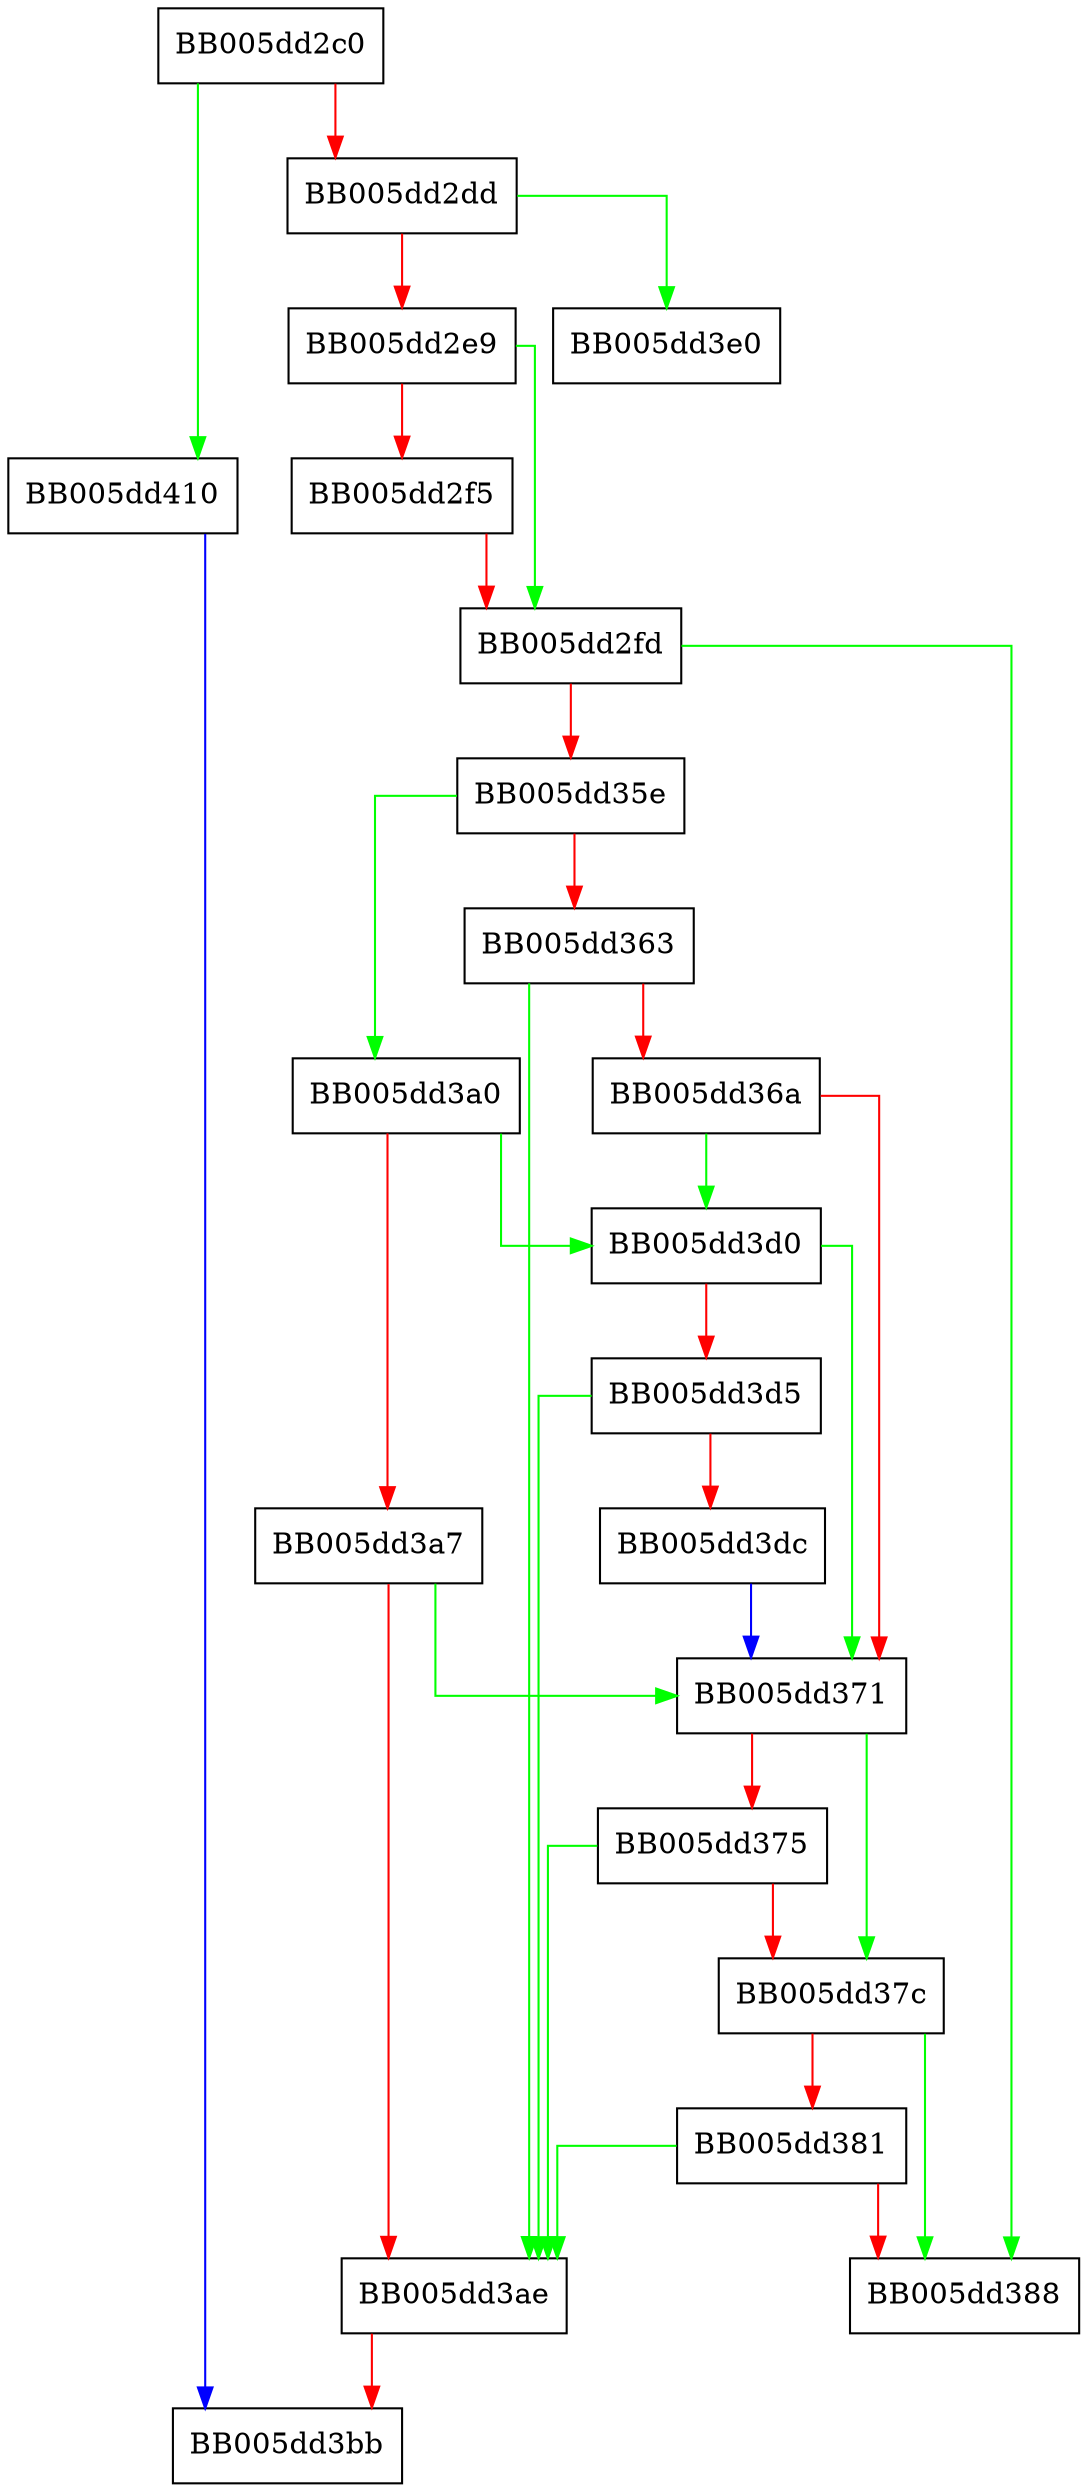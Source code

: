 digraph EVP_PKEY_CTX_set_signature_md {
  node [shape="box"];
  graph [splines=ortho];
  BB005dd2c0 -> BB005dd410 [color="green"];
  BB005dd2c0 -> BB005dd2dd [color="red"];
  BB005dd2dd -> BB005dd3e0 [color="green"];
  BB005dd2dd -> BB005dd2e9 [color="red"];
  BB005dd2e9 -> BB005dd2fd [color="green"];
  BB005dd2e9 -> BB005dd2f5 [color="red"];
  BB005dd2f5 -> BB005dd2fd [color="red"];
  BB005dd2fd -> BB005dd388 [color="green"];
  BB005dd2fd -> BB005dd35e [color="red"];
  BB005dd35e -> BB005dd3a0 [color="green"];
  BB005dd35e -> BB005dd363 [color="red"];
  BB005dd363 -> BB005dd3ae [color="green"];
  BB005dd363 -> BB005dd36a [color="red"];
  BB005dd36a -> BB005dd3d0 [color="green"];
  BB005dd36a -> BB005dd371 [color="red"];
  BB005dd371 -> BB005dd37c [color="green"];
  BB005dd371 -> BB005dd375 [color="red"];
  BB005dd375 -> BB005dd3ae [color="green"];
  BB005dd375 -> BB005dd37c [color="red"];
  BB005dd37c -> BB005dd388 [color="green"];
  BB005dd37c -> BB005dd381 [color="red"];
  BB005dd381 -> BB005dd3ae [color="green"];
  BB005dd381 -> BB005dd388 [color="red"];
  BB005dd3a0 -> BB005dd3d0 [color="green"];
  BB005dd3a0 -> BB005dd3a7 [color="red"];
  BB005dd3a7 -> BB005dd371 [color="green"];
  BB005dd3a7 -> BB005dd3ae [color="red"];
  BB005dd3ae -> BB005dd3bb [color="red"];
  BB005dd3d0 -> BB005dd371 [color="green"];
  BB005dd3d0 -> BB005dd3d5 [color="red"];
  BB005dd3d5 -> BB005dd3ae [color="green"];
  BB005dd3d5 -> BB005dd3dc [color="red"];
  BB005dd3dc -> BB005dd371 [color="blue"];
  BB005dd410 -> BB005dd3bb [color="blue"];
}